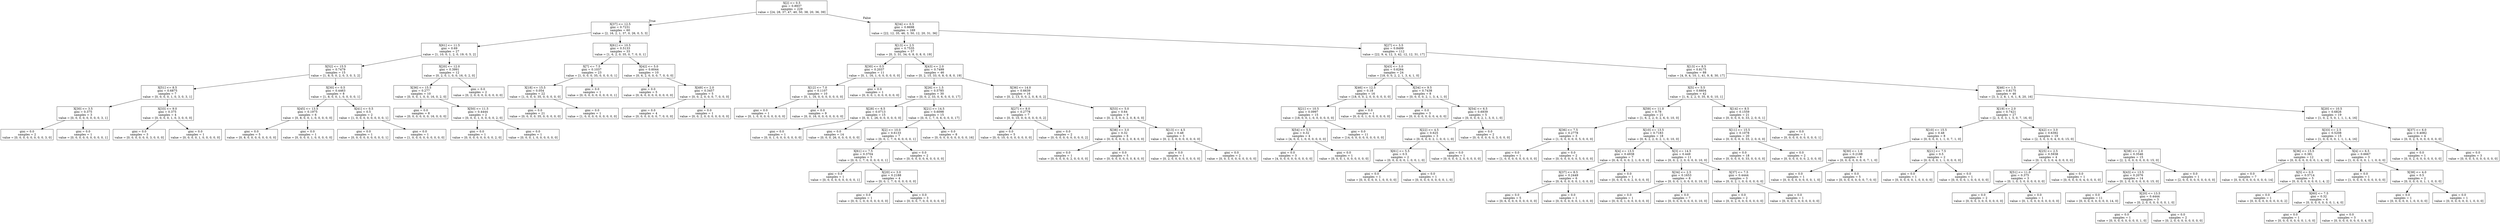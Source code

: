 digraph Tree {
node [shape=box] ;
0 [label="X[2] <= 0.5\ngini = 0.8937\nsamples = 229\nvalue = [24, 28, 37, 47, 40, 50, 38, 20, 36, 39]"] ;
1 [label="X[37] <= 12.5\ngini = 0.7231\nsamples = 60\nvalue = [2, 16, 2, 1, 37, 0, 26, 0, 5, 3]"] ;
0 -> 1 [labeldistance=2.5, labelangle=45, headlabel="True"] ;
2 [label="X[61] <= 11.5\ngini = 0.69\nsamples = 27\nvalue = [1, 10, 0, 1, 2, 0, 19, 0, 5, 2]"] ;
1 -> 2 ;
3 [label="X[52] <= 15.5\ngini = 0.7479\nsamples = 15\nvalue = [1, 8, 0, 0, 2, 0, 3, 0, 3, 2]"] ;
2 -> 3 ;
4 [label="X[51] <= 8.5\ngini = 0.6875\nsamples = 7\nvalue = [0, 0, 0, 0, 1, 0, 3, 0, 3, 1]"] ;
3 -> 4 ;
5 [label="X[30] <= 3.5\ngini = 0.375\nsamples = 3\nvalue = [0, 0, 0, 0, 0, 0, 0, 0, 3, 1]"] ;
4 -> 5 ;
6 [label="gini = 0.0\nsamples = 2\nvalue = [0, 0, 0, 0, 0, 0, 0, 0, 3, 0]"] ;
5 -> 6 ;
7 [label="gini = 0.0\nsamples = 1\nvalue = [0, 0, 0, 0, 0, 0, 0, 0, 0, 1]"] ;
5 -> 7 ;
8 [label="X[33] <= 9.0\ngini = 0.375\nsamples = 4\nvalue = [0, 0, 0, 0, 1, 0, 3, 0, 0, 0]"] ;
4 -> 8 ;
9 [label="gini = 0.0\nsamples = 3\nvalue = [0, 0, 0, 0, 0, 0, 3, 0, 0, 0]"] ;
8 -> 9 ;
10 [label="gini = 0.0\nsamples = 1\nvalue = [0, 0, 0, 0, 1, 0, 0, 0, 0, 0]"] ;
8 -> 10 ;
11 [label="X[30] <= 0.5\ngini = 0.4463\nsamples = 8\nvalue = [1, 8, 0, 0, 1, 0, 0, 0, 0, 1]"] ;
3 -> 11 ;
12 [label="X[45] <= 13.5\ngini = 0.1975\nsamples = 6\nvalue = [0, 8, 0, 0, 1, 0, 0, 0, 0, 0]"] ;
11 -> 12 ;
13 [label="gini = 0.0\nsamples = 5\nvalue = [0, 8, 0, 0, 0, 0, 0, 0, 0, 0]"] ;
12 -> 13 ;
14 [label="gini = 0.0\nsamples = 1\nvalue = [0, 0, 0, 0, 1, 0, 0, 0, 0, 0]"] ;
12 -> 14 ;
15 [label="X[41] <= 0.5\ngini = 0.5\nsamples = 2\nvalue = [1, 0, 0, 0, 0, 0, 0, 0, 0, 1]"] ;
11 -> 15 ;
16 [label="gini = 0.0\nsamples = 1\nvalue = [0, 0, 0, 0, 0, 0, 0, 0, 0, 1]"] ;
15 -> 16 ;
17 [label="gini = 0.0\nsamples = 1\nvalue = [1, 0, 0, 0, 0, 0, 0, 0, 0, 0]"] ;
15 -> 17 ;
18 [label="X[20] <= 12.0\ngini = 0.3991\nsamples = 12\nvalue = [0, 2, 0, 1, 0, 0, 16, 0, 2, 0]"] ;
2 -> 18 ;
19 [label="X[36] <= 15.5\ngini = 0.277\nsamples = 10\nvalue = [0, 0, 0, 1, 0, 0, 16, 0, 2, 0]"] ;
18 -> 19 ;
20 [label="gini = 0.0\nsamples = 8\nvalue = [0, 0, 0, 0, 0, 0, 16, 0, 0, 0]"] ;
19 -> 20 ;
21 [label="X[50] <= 11.5\ngini = 0.4444\nsamples = 2\nvalue = [0, 0, 0, 1, 0, 0, 0, 0, 2, 0]"] ;
19 -> 21 ;
22 [label="gini = 0.0\nsamples = 1\nvalue = [0, 0, 0, 0, 0, 0, 0, 0, 2, 0]"] ;
21 -> 22 ;
23 [label="gini = 0.0\nsamples = 1\nvalue = [0, 0, 0, 1, 0, 0, 0, 0, 0, 0]"] ;
21 -> 23 ;
24 [label="gini = 0.0\nsamples = 2\nvalue = [0, 2, 0, 0, 0, 0, 0, 0, 0, 0]"] ;
18 -> 24 ;
25 [label="X[61] <= 10.5\ngini = 0.5133\nsamples = 33\nvalue = [1, 6, 2, 0, 35, 0, 7, 0, 0, 1]"] ;
1 -> 25 ;
26 [label="X[7] <= 7.5\ngini = 0.1037\nsamples = 23\nvalue = [1, 0, 0, 0, 35, 0, 0, 0, 0, 1]"] ;
25 -> 26 ;
27 [label="X[18] <= 15.5\ngini = 0.054\nsamples = 22\nvalue = [1, 0, 0, 0, 35, 0, 0, 0, 0, 0]"] ;
26 -> 27 ;
28 [label="gini = 0.0\nsamples = 21\nvalue = [0, 0, 0, 0, 35, 0, 0, 0, 0, 0]"] ;
27 -> 28 ;
29 [label="gini = 0.0\nsamples = 1\nvalue = [1, 0, 0, 0, 0, 0, 0, 0, 0, 0]"] ;
27 -> 29 ;
30 [label="gini = 0.0\nsamples = 1\nvalue = [0, 0, 0, 0, 0, 0, 0, 0, 0, 1]"] ;
26 -> 30 ;
31 [label="X[42] <= 5.0\ngini = 0.6044\nsamples = 10\nvalue = [0, 6, 2, 0, 0, 0, 7, 0, 0, 0]"] ;
25 -> 31 ;
32 [label="gini = 0.0\nsamples = 5\nvalue = [0, 6, 0, 0, 0, 0, 0, 0, 0, 0]"] ;
31 -> 32 ;
33 [label="X[49] <= 2.0\ngini = 0.3457\nsamples = 5\nvalue = [0, 0, 2, 0, 0, 0, 7, 0, 0, 0]"] ;
31 -> 33 ;
34 [label="gini = 0.0\nsamples = 4\nvalue = [0, 0, 0, 0, 0, 0, 7, 0, 0, 0]"] ;
33 -> 34 ;
35 [label="gini = 0.0\nsamples = 1\nvalue = [0, 0, 2, 0, 0, 0, 0, 0, 0, 0]"] ;
33 -> 35 ;
36 [label="X[34] <= 0.5\ngini = 0.8698\nsamples = 169\nvalue = [22, 12, 35, 46, 3, 50, 12, 20, 31, 36]"] ;
0 -> 36 [labeldistance=2.5, labelangle=-45, headlabel="False"] ;
37 [label="X[13] <= 2.5\ngini = 0.7535\nsamples = 57\nvalue = [0, 3, 31, 34, 0, 8, 0, 8, 0, 19]"] ;
36 -> 37 ;
38 [label="X[30] <= 0.5\ngini = 0.2037\nsamples = 11\nvalue = [0, 1, 16, 1, 0, 0, 0, 0, 0, 0]"] ;
37 -> 38 ;
39 [label="X[12] <= 7.0\ngini = 0.1107\nsamples = 10\nvalue = [0, 1, 16, 0, 0, 0, 0, 0, 0, 0]"] ;
38 -> 39 ;
40 [label="gini = 0.0\nsamples = 1\nvalue = [0, 1, 0, 0, 0, 0, 0, 0, 0, 0]"] ;
39 -> 40 ;
41 [label="gini = 0.0\nsamples = 9\nvalue = [0, 0, 16, 0, 0, 0, 0, 0, 0, 0]"] ;
39 -> 41 ;
42 [label="gini = 0.0\nsamples = 1\nvalue = [0, 0, 0, 1, 0, 0, 0, 0, 0, 0]"] ;
38 -> 42 ;
43 [label="X[43] <= 2.0\ngini = 0.7499\nsamples = 46\nvalue = [0, 2, 15, 33, 0, 8, 0, 8, 0, 19]"] ;
37 -> 43 ;
44 [label="X[26] <= 1.5\ngini = 0.5785\nsamples = 30\nvalue = [0, 0, 2, 33, 0, 6, 0, 0, 0, 17]"] ;
43 -> 44 ;
45 [label="X[28] <= 6.5\ngini = 0.0713\nsamples = 15\nvalue = [0, 0, 1, 26, 0, 0, 0, 0, 0, 0]"] ;
44 -> 45 ;
46 [label="gini = 0.0\nsamples = 1\nvalue = [0, 0, 1, 0, 0, 0, 0, 0, 0, 0]"] ;
45 -> 46 ;
47 [label="gini = 0.0\nsamples = 14\nvalue = [0, 0, 0, 26, 0, 0, 0, 0, 0, 0]"] ;
45 -> 47 ;
48 [label="X[21] <= 14.5\ngini = 0.6098\nsamples = 15\nvalue = [0, 0, 1, 7, 0, 6, 0, 0, 0, 17]"] ;
44 -> 48 ;
49 [label="X[2] <= 10.0\ngini = 0.6133\nsamples = 7\nvalue = [0, 0, 1, 7, 0, 6, 0, 0, 0, 1]"] ;
48 -> 49 ;
50 [label="X[61] <= 7.5\ngini = 0.3704\nsamples = 5\nvalue = [0, 0, 1, 7, 0, 0, 0, 0, 0, 1]"] ;
49 -> 50 ;
51 [label="gini = 0.0\nsamples = 1\nvalue = [0, 0, 0, 0, 0, 0, 0, 0, 0, 1]"] ;
50 -> 51 ;
52 [label="X[20] <= 3.0\ngini = 0.2188\nsamples = 4\nvalue = [0, 0, 1, 7, 0, 0, 0, 0, 0, 0]"] ;
50 -> 52 ;
53 [label="gini = 0.0\nsamples = 1\nvalue = [0, 0, 1, 0, 0, 0, 0, 0, 0, 0]"] ;
52 -> 53 ;
54 [label="gini = 0.0\nsamples = 3\nvalue = [0, 0, 0, 7, 0, 0, 0, 0, 0, 0]"] ;
52 -> 54 ;
55 [label="gini = 0.0\nsamples = 2\nvalue = [0, 0, 0, 0, 0, 6, 0, 0, 0, 0]"] ;
49 -> 55 ;
56 [label="gini = 0.0\nsamples = 8\nvalue = [0, 0, 0, 0, 0, 0, 0, 0, 0, 16]"] ;
48 -> 56 ;
57 [label="X[36] <= 14.0\ngini = 0.6639\nsamples = 16\nvalue = [0, 2, 13, 0, 0, 2, 0, 8, 0, 2]"] ;
43 -> 57 ;
58 [label="X[27] <= 8.0\ngini = 0.2778\nsamples = 7\nvalue = [0, 0, 10, 0, 0, 0, 0, 0, 0, 2]"] ;
57 -> 58 ;
59 [label="gini = 0.0\nsamples = 5\nvalue = [0, 0, 10, 0, 0, 0, 0, 0, 0, 0]"] ;
58 -> 59 ;
60 [label="gini = 0.0\nsamples = 2\nvalue = [0, 0, 0, 0, 0, 0, 0, 0, 0, 2]"] ;
58 -> 60 ;
61 [label="X[53] <= 5.0\ngini = 0.64\nsamples = 9\nvalue = [0, 2, 3, 0, 0, 2, 0, 8, 0, 0]"] ;
57 -> 61 ;
62 [label="X[38] <= 3.0\ngini = 0.32\nsamples = 6\nvalue = [0, 0, 0, 0, 0, 2, 0, 8, 0, 0]"] ;
61 -> 62 ;
63 [label="gini = 0.0\nsamples = 1\nvalue = [0, 0, 0, 0, 0, 2, 0, 0, 0, 0]"] ;
62 -> 63 ;
64 [label="gini = 0.0\nsamples = 5\nvalue = [0, 0, 0, 0, 0, 0, 0, 8, 0, 0]"] ;
62 -> 64 ;
65 [label="X[13] <= 4.5\ngini = 0.48\nsamples = 3\nvalue = [0, 2, 3, 0, 0, 0, 0, 0, 0, 0]"] ;
61 -> 65 ;
66 [label="gini = 0.0\nsamples = 1\nvalue = [0, 2, 0, 0, 0, 0, 0, 0, 0, 0]"] ;
65 -> 66 ;
67 [label="gini = 0.0\nsamples = 2\nvalue = [0, 0, 3, 0, 0, 0, 0, 0, 0, 0]"] ;
65 -> 67 ;
68 [label="X[27] <= 3.5\ngini = 0.8499\nsamples = 112\nvalue = [22, 9, 4, 12, 3, 42, 12, 12, 31, 17]"] ;
36 -> 68 ;
69 [label="X[43] <= 3.0\ngini = 0.6264\nsamples = 24\nvalue = [18, 0, 0, 2, 2, 1, 3, 4, 1, 0]"] ;
68 -> 69 ;
70 [label="X[46] <= 12.5\ngini = 0.18\nsamples = 16\nvalue = [18, 0, 0, 2, 0, 0, 0, 0, 0, 0]"] ;
69 -> 70 ;
71 [label="X[21] <= 10.5\ngini = 0.0997\nsamples = 15\nvalue = [18, 0, 0, 1, 0, 0, 0, 0, 0, 0]"] ;
70 -> 71 ;
72 [label="X[54] <= 5.5\ngini = 0.32\nsamples = 4\nvalue = [4, 0, 0, 1, 0, 0, 0, 0, 0, 0]"] ;
71 -> 72 ;
73 [label="gini = 0.0\nsamples = 3\nvalue = [4, 0, 0, 0, 0, 0, 0, 0, 0, 0]"] ;
72 -> 73 ;
74 [label="gini = 0.0\nsamples = 1\nvalue = [0, 0, 0, 1, 0, 0, 0, 0, 0, 0]"] ;
72 -> 74 ;
75 [label="gini = 0.0\nsamples = 11\nvalue = [14, 0, 0, 0, 0, 0, 0, 0, 0, 0]"] ;
71 -> 75 ;
76 [label="gini = 0.0\nsamples = 1\nvalue = [0, 0, 0, 1, 0, 0, 0, 0, 0, 0]"] ;
70 -> 76 ;
77 [label="X[34] <= 9.5\ngini = 0.7438\nsamples = 8\nvalue = [0, 0, 0, 0, 2, 1, 3, 4, 1, 0]"] ;
69 -> 77 ;
78 [label="gini = 0.0\nsamples = 3\nvalue = [0, 0, 0, 0, 0, 0, 0, 4, 0, 0]"] ;
77 -> 78 ;
79 [label="X[54] <= 6.5\ngini = 0.6939\nsamples = 5\nvalue = [0, 0, 0, 0, 2, 1, 3, 0, 1, 0]"] ;
77 -> 79 ;
80 [label="X[22] <= 4.5\ngini = 0.625\nsamples = 3\nvalue = [0, 0, 0, 0, 2, 1, 0, 0, 1, 0]"] ;
79 -> 80 ;
81 [label="X[61] <= 5.5\ngini = 0.5\nsamples = 2\nvalue = [0, 0, 0, 0, 0, 1, 0, 0, 1, 0]"] ;
80 -> 81 ;
82 [label="gini = 0.0\nsamples = 1\nvalue = [0, 0, 0, 0, 0, 1, 0, 0, 0, 0]"] ;
81 -> 82 ;
83 [label="gini = 0.0\nsamples = 1\nvalue = [0, 0, 0, 0, 0, 0, 0, 0, 1, 0]"] ;
81 -> 83 ;
84 [label="gini = 0.0\nsamples = 1\nvalue = [0, 0, 0, 0, 2, 0, 0, 0, 0, 0]"] ;
80 -> 84 ;
85 [label="gini = 0.0\nsamples = 2\nvalue = [0, 0, 0, 0, 0, 0, 3, 0, 0, 0]"] ;
79 -> 85 ;
86 [label="X[13] <= 8.5\ngini = 0.8175\nsamples = 88\nvalue = [4, 9, 4, 10, 1, 41, 9, 8, 30, 17]"] ;
68 -> 86 ;
87 [label="X[5] <= 5.5\ngini = 0.6604\nsamples = 42\nvalue = [1, 6, 2, 2, 0, 35, 8, 0, 10, 1]"] ;
86 -> 87 ;
88 [label="X[59] <= 11.0\ngini = 0.78\nsamples = 21\nvalue = [1, 6, 2, 2, 0, 2, 6, 0, 10, 0]"] ;
87 -> 88 ;
89 [label="X[36] <= 7.5\ngini = 0.2778\nsamples = 3\nvalue = [1, 0, 0, 0, 0, 0, 5, 0, 0, 0]"] ;
88 -> 89 ;
90 [label="gini = 0.0\nsamples = 1\nvalue = [1, 0, 0, 0, 0, 0, 0, 0, 0, 0]"] ;
89 -> 90 ;
91 [label="gini = 0.0\nsamples = 2\nvalue = [0, 0, 0, 0, 0, 0, 5, 0, 0, 0]"] ;
89 -> 91 ;
92 [label="X[10] <= 13.5\ngini = 0.7183\nsamples = 18\nvalue = [0, 6, 2, 2, 0, 2, 1, 0, 10, 0]"] ;
88 -> 92 ;
93 [label="X[4] <= 13.5\ngini = 0.4938\nsamples = 7\nvalue = [0, 6, 0, 0, 0, 2, 1, 0, 0, 0]"] ;
92 -> 93 ;
94 [label="X[37] <= 8.5\ngini = 0.2449\nsamples = 6\nvalue = [0, 6, 0, 0, 0, 0, 1, 0, 0, 0]"] ;
93 -> 94 ;
95 [label="gini = 0.0\nsamples = 5\nvalue = [0, 6, 0, 0, 0, 0, 0, 0, 0, 0]"] ;
94 -> 95 ;
96 [label="gini = 0.0\nsamples = 1\nvalue = [0, 0, 0, 0, 0, 0, 1, 0, 0, 0]"] ;
94 -> 96 ;
97 [label="gini = 0.0\nsamples = 1\nvalue = [0, 0, 0, 0, 0, 2, 0, 0, 0, 0]"] ;
93 -> 97 ;
98 [label="X[3] <= 14.5\ngini = 0.449\nsamples = 11\nvalue = [0, 0, 2, 2, 0, 0, 0, 0, 10, 0]"] ;
92 -> 98 ;
99 [label="X[34] <= 2.5\ngini = 0.1653\nsamples = 8\nvalue = [0, 0, 0, 1, 0, 0, 0, 0, 10, 0]"] ;
98 -> 99 ;
100 [label="gini = 0.0\nsamples = 1\nvalue = [0, 0, 0, 1, 0, 0, 0, 0, 0, 0]"] ;
99 -> 100 ;
101 [label="gini = 0.0\nsamples = 7\nvalue = [0, 0, 0, 0, 0, 0, 0, 0, 10, 0]"] ;
99 -> 101 ;
102 [label="X[37] <= 7.5\ngini = 0.4444\nsamples = 3\nvalue = [0, 0, 2, 1, 0, 0, 0, 0, 0, 0]"] ;
98 -> 102 ;
103 [label="gini = 0.0\nsamples = 2\nvalue = [0, 0, 2, 0, 0, 0, 0, 0, 0, 0]"] ;
102 -> 103 ;
104 [label="gini = 0.0\nsamples = 1\nvalue = [0, 0, 0, 1, 0, 0, 0, 0, 0, 0]"] ;
102 -> 104 ;
105 [label="X[14] <= 8.5\ngini = 0.1559\nsamples = 21\nvalue = [0, 0, 0, 0, 0, 33, 2, 0, 0, 1]"] ;
87 -> 105 ;
106 [label="X[11] <= 15.5\ngini = 0.1078\nsamples = 20\nvalue = [0, 0, 0, 0, 0, 33, 2, 0, 0, 0]"] ;
105 -> 106 ;
107 [label="gini = 0.0\nsamples = 18\nvalue = [0, 0, 0, 0, 0, 33, 0, 0, 0, 0]"] ;
106 -> 107 ;
108 [label="gini = 0.0\nsamples = 2\nvalue = [0, 0, 0, 0, 0, 0, 2, 0, 0, 0]"] ;
106 -> 108 ;
109 [label="gini = 0.0\nsamples = 1\nvalue = [0, 0, 0, 0, 0, 0, 0, 0, 0, 1]"] ;
105 -> 109 ;
110 [label="X[46] <= 1.5\ngini = 0.8175\nsamples = 46\nvalue = [3, 3, 2, 8, 1, 6, 1, 8, 20, 16]"] ;
86 -> 110 ;
111 [label="X[19] <= 2.0\ngini = 0.7421\nsamples = 27\nvalue = [2, 3, 0, 3, 1, 5, 0, 7, 16, 0]"] ;
110 -> 111 ;
112 [label="X[10] <= 15.5\ngini = 0.48\nsamples = 8\nvalue = [0, 0, 0, 0, 1, 1, 0, 7, 1, 0]"] ;
111 -> 112 ;
113 [label="X[30] <= 1.0\ngini = 0.2188\nsamples = 6\nvalue = [0, 0, 0, 0, 0, 0, 0, 7, 1, 0]"] ;
112 -> 113 ;
114 [label="gini = 0.0\nsamples = 1\nvalue = [0, 0, 0, 0, 0, 0, 0, 0, 1, 0]"] ;
113 -> 114 ;
115 [label="gini = 0.0\nsamples = 5\nvalue = [0, 0, 0, 0, 0, 0, 0, 7, 0, 0]"] ;
113 -> 115 ;
116 [label="X[21] <= 7.5\ngini = 0.5\nsamples = 2\nvalue = [0, 0, 0, 0, 1, 1, 0, 0, 0, 0]"] ;
112 -> 116 ;
117 [label="gini = 0.0\nsamples = 1\nvalue = [0, 0, 0, 0, 0, 1, 0, 0, 0, 0]"] ;
116 -> 117 ;
118 [label="gini = 0.0\nsamples = 1\nvalue = [0, 0, 0, 0, 1, 0, 0, 0, 0, 0]"] ;
116 -> 118 ;
119 [label="X[42] <= 3.0\ngini = 0.6392\nsamples = 19\nvalue = [2, 3, 0, 3, 0, 4, 0, 0, 15, 0]"] ;
111 -> 119 ;
120 [label="X[25] <= 2.5\ngini = 0.5938\nsamples = 4\nvalue = [0, 1, 0, 3, 0, 4, 0, 0, 0, 0]"] ;
119 -> 120 ;
121 [label="X[51] <= 11.0\ngini = 0.375\nsamples = 3\nvalue = [0, 1, 0, 3, 0, 0, 0, 0, 0, 0]"] ;
120 -> 121 ;
122 [label="gini = 0.0\nsamples = 2\nvalue = [0, 0, 0, 3, 0, 0, 0, 0, 0, 0]"] ;
121 -> 122 ;
123 [label="gini = 0.0\nsamples = 1\nvalue = [0, 1, 0, 0, 0, 0, 0, 0, 0, 0]"] ;
121 -> 123 ;
124 [label="gini = 0.0\nsamples = 1\nvalue = [0, 0, 0, 0, 0, 4, 0, 0, 0, 0]"] ;
120 -> 124 ;
125 [label="X[38] <= 2.0\ngini = 0.3546\nsamples = 15\nvalue = [2, 2, 0, 0, 0, 0, 0, 0, 15, 0]"] ;
119 -> 125 ;
126 [label="X[43] <= 13.5\ngini = 0.2076\nsamples = 14\nvalue = [0, 2, 0, 0, 0, 0, 0, 0, 15, 0]"] ;
125 -> 126 ;
127 [label="gini = 0.0\nsamples = 11\nvalue = [0, 0, 0, 0, 0, 0, 0, 0, 14, 0]"] ;
126 -> 127 ;
128 [label="X[20] <= 13.5\ngini = 0.4444\nsamples = 3\nvalue = [0, 2, 0, 0, 0, 0, 0, 0, 1, 0]"] ;
126 -> 128 ;
129 [label="gini = 0.0\nsamples = 1\nvalue = [0, 0, 0, 0, 0, 0, 0, 0, 1, 0]"] ;
128 -> 129 ;
130 [label="gini = 0.0\nsamples = 2\nvalue = [0, 2, 0, 0, 0, 0, 0, 0, 0, 0]"] ;
128 -> 130 ;
131 [label="gini = 0.0\nsamples = 1\nvalue = [2, 0, 0, 0, 0, 0, 0, 0, 0, 0]"] ;
125 -> 131 ;
132 [label="X[20] <= 10.5\ngini = 0.6826\nsamples = 19\nvalue = [1, 0, 2, 5, 0, 1, 1, 1, 4, 16]"] ;
110 -> 132 ;
133 [label="X[33] <= 2.5\ngini = 0.5208\nsamples = 15\nvalue = [1, 0, 0, 0, 0, 1, 1, 1, 4, 16]"] ;
132 -> 133 ;
134 [label="X[36] <= 15.5\ngini = 0.381\nsamples = 12\nvalue = [0, 0, 0, 0, 0, 0, 0, 1, 4, 16]"] ;
133 -> 134 ;
135 [label="gini = 0.0\nsamples = 7\nvalue = [0, 0, 0, 0, 0, 0, 0, 0, 0, 14]"] ;
134 -> 135 ;
136 [label="X[5] <= 0.5\ngini = 0.5714\nsamples = 5\nvalue = [0, 0, 0, 0, 0, 0, 0, 1, 4, 2]"] ;
134 -> 136 ;
137 [label="gini = 0.0\nsamples = 1\nvalue = [0, 0, 0, 0, 0, 0, 0, 0, 0, 2]"] ;
136 -> 137 ;
138 [label="X[60] <= 7.5\ngini = 0.32\nsamples = 4\nvalue = [0, 0, 0, 0, 0, 0, 0, 1, 4, 0]"] ;
136 -> 138 ;
139 [label="gini = 0.0\nsamples = 1\nvalue = [0, 0, 0, 0, 0, 0, 0, 1, 0, 0]"] ;
138 -> 139 ;
140 [label="gini = 0.0\nsamples = 3\nvalue = [0, 0, 0, 0, 0, 0, 0, 0, 4, 0]"] ;
138 -> 140 ;
141 [label="X[4] <= 6.5\ngini = 0.6667\nsamples = 3\nvalue = [1, 0, 0, 0, 0, 1, 1, 0, 0, 0]"] ;
133 -> 141 ;
142 [label="gini = 0.0\nsamples = 1\nvalue = [1, 0, 0, 0, 0, 0, 0, 0, 0, 0]"] ;
141 -> 142 ;
143 [label="X[38] <= 4.0\ngini = 0.5\nsamples = 2\nvalue = [0, 0, 0, 0, 0, 1, 1, 0, 0, 0]"] ;
141 -> 143 ;
144 [label="gini = 0.0\nsamples = 1\nvalue = [0, 0, 0, 0, 0, 1, 0, 0, 0, 0]"] ;
143 -> 144 ;
145 [label="gini = 0.0\nsamples = 1\nvalue = [0, 0, 0, 0, 0, 0, 1, 0, 0, 0]"] ;
143 -> 145 ;
146 [label="X[37] <= 6.0\ngini = 0.4082\nsamples = 4\nvalue = [0, 0, 2, 5, 0, 0, 0, 0, 0, 0]"] ;
132 -> 146 ;
147 [label="gini = 0.0\nsamples = 1\nvalue = [0, 0, 2, 0, 0, 0, 0, 0, 0, 0]"] ;
146 -> 147 ;
148 [label="gini = 0.0\nsamples = 3\nvalue = [0, 0, 0, 5, 0, 0, 0, 0, 0, 0]"] ;
146 -> 148 ;
}